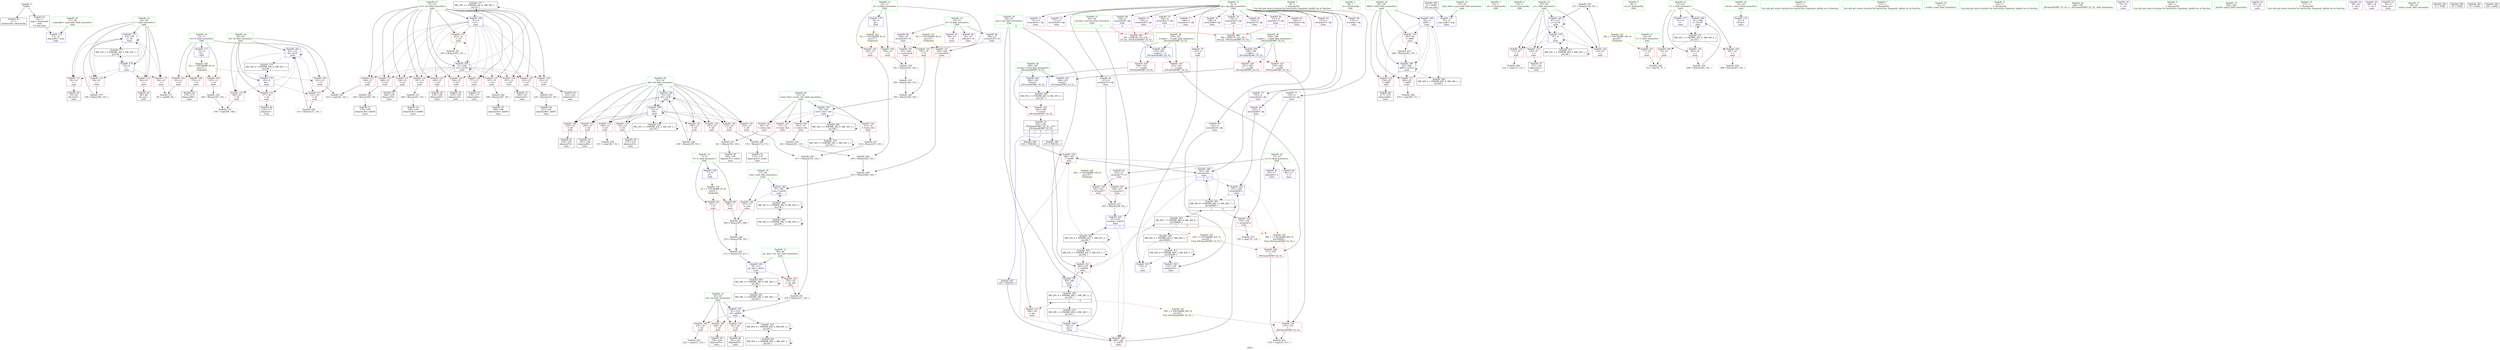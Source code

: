 digraph "SVFG" {
	label="SVFG";

	Node0x563f2fac8420 [shape=record,color=grey,label="{NodeID: 0\nNullPtr}"];
	Node0x563f2fac8420 -> Node0x563f2faf0ee0[style=solid];
	Node0x563f2fac8420 -> Node0x563f2faf0fe0[style=solid];
	Node0x563f2fb0dce0 [shape=record,color=black,label="{NodeID: 277\nMR_30V_2 = PHI(MR_30V_4, MR_30V_1, )\npts\{52 \}\n}"];
	Node0x563f2fb0dce0 -> Node0x563f2fafa4e0[style=dashed];
	Node0x563f2faf4d80 [shape=record,color=blue,label="{NodeID: 194\n53\<--259\ndd\<--inc87\nmain\n}"];
	Node0x563f2faf4d80 -> Node0x563f2faf7ae0[style=dashed];
	Node0x563f2faf4d80 -> Node0x563f2faf7bb0[style=dashed];
	Node0x563f2faf4d80 -> Node0x563f2faf7c80[style=dashed];
	Node0x563f2faf4d80 -> Node0x563f2faf7d50[style=dashed];
	Node0x563f2faf4d80 -> Node0x563f2faf7e20[style=dashed];
	Node0x563f2faf4d80 -> Node0x563f2faf7ef0[style=dashed];
	Node0x563f2faf4d80 -> Node0x563f2faf7fc0[style=dashed];
	Node0x563f2faf4d80 -> Node0x563f2faf8090[style=dashed];
	Node0x563f2faf4d80 -> Node0x563f2fafa5b0[style=dashed];
	Node0x563f2faf4d80 -> Node0x563f2faf4d80[style=dashed];
	Node0x563f2faf4d80 -> Node0x563f2fb0e1e0[style=dashed];
	Node0x563f2faf20f0 [shape=record,color=red,label="{NodeID: 111\n84\<--43\n\<--i\nmain\n}"];
	Node0x563f2faf20f0 -> Node0x563f2fb02890[style=solid];
	Node0x563f2faf03c0 [shape=record,color=green,label="{NodeID: 28\n53\<--54\ndd\<--dd_field_insensitive\nmain\n}"];
	Node0x563f2faf03c0 -> Node0x563f2faf7ae0[style=solid];
	Node0x563f2faf03c0 -> Node0x563f2faf7bb0[style=solid];
	Node0x563f2faf03c0 -> Node0x563f2faf7c80[style=solid];
	Node0x563f2faf03c0 -> Node0x563f2faf7d50[style=solid];
	Node0x563f2faf03c0 -> Node0x563f2faf7e20[style=solid];
	Node0x563f2faf03c0 -> Node0x563f2faf7ef0[style=solid];
	Node0x563f2faf03c0 -> Node0x563f2faf7fc0[style=solid];
	Node0x563f2faf03c0 -> Node0x563f2faf8090[style=solid];
	Node0x563f2faf03c0 -> Node0x563f2fafa5b0[style=solid];
	Node0x563f2faf03c0 -> Node0x563f2faf4d80[style=solid];
	Node0x563f2fb329f0 [shape=record,color=black,label="{NodeID: 388\n304 = PHI(176, 231, 49, )\n0th arg _ZSt3maxIiERKT_S2_S2_ }"];
	Node0x563f2fb329f0 -> Node0x563f2faf5260[style=solid];
	Node0x563f2faf7ef0 [shape=record,color=red,label="{NodeID: 139\n214\<--53\n\<--dd\nmain\n}"];
	Node0x563f2faf7ef0 -> Node0x563f2fafea00[style=solid];
	Node0x563f2faf2b60 [shape=record,color=black,label="{NodeID: 56\n194\<--193\nidxprom53\<--sub52\nmain\n}"];
	Node0x563f2faf60b0 [shape=record,color=grey,label="{NodeID: 250\n132 = Binary(131, 101, )\n}"];
	Node0x563f2faf60b0 -> Node0x563f2fafa270[style=solid];
	Node0x563f2faf95b0 [shape=record,color=red,label="{NodeID: 167\n315\<--314\n\<--\n_ZSt3maxIiERKT_S2_S2_\n}"];
	Node0x563f2faf95b0 -> Node0x563f2fb01b10[style=solid];
	Node0x563f2faf4220 [shape=record,color=purple,label="{NodeID: 84\n253\<--4\narrayidx84\<--dp\nmain\n}"];
	Node0x563f2faf4220 -> Node0x563f2faf4cb0[style=solid];
	Node0x563f2facb020 [shape=record,color=green,label="{NodeID: 1\n8\<--1\n\<--dummyObj\nCan only get source location for instruction, argument, global var or function.}"];
	Node0x563f2fb0e1e0 [shape=record,color=black,label="{NodeID: 278\nMR_32V_2 = PHI(MR_32V_3, MR_32V_1, )\npts\{54 \}\n}"];
	Node0x563f2fb0e1e0 -> Node0x563f2fafa5b0[style=dashed];
	Node0x563f2fb0e1e0 -> Node0x563f2fb0e1e0[style=dashed];
	Node0x563f2faf4e50 [shape=record,color=blue,label="{NodeID: 195\n51\<--264\ni23\<--inc90\nmain\n}"];
	Node0x563f2faf4e50 -> Node0x563f2faf7120[style=dashed];
	Node0x563f2faf4e50 -> Node0x563f2faf71f0[style=dashed];
	Node0x563f2faf4e50 -> Node0x563f2faf72c0[style=dashed];
	Node0x563f2faf4e50 -> Node0x563f2faf7390[style=dashed];
	Node0x563f2faf4e50 -> Node0x563f2faf7460[style=dashed];
	Node0x563f2faf4e50 -> Node0x563f2faf7530[style=dashed];
	Node0x563f2faf4e50 -> Node0x563f2faf7600[style=dashed];
	Node0x563f2faf4e50 -> Node0x563f2faf76d0[style=dashed];
	Node0x563f2faf4e50 -> Node0x563f2faf77a0[style=dashed];
	Node0x563f2faf4e50 -> Node0x563f2faf7870[style=dashed];
	Node0x563f2faf4e50 -> Node0x563f2faf7940[style=dashed];
	Node0x563f2faf4e50 -> Node0x563f2faf7a10[style=dashed];
	Node0x563f2faf4e50 -> Node0x563f2faf4e50[style=dashed];
	Node0x563f2faf4e50 -> Node0x563f2fb0dce0[style=dashed];
	Node0x563f2faf21c0 [shape=record,color=red,label="{NodeID: 112\n88\<--43\n\<--i\nmain\n}"];
	Node0x563f2faf21c0 -> Node0x563f2faf1180[style=solid];
	Node0x563f2faf0490 [shape=record,color=green,label="{NodeID: 29\n55\<--56\ntower_hits\<--tower_hits_field_insensitive\nmain\n}"];
	Node0x563f2faf0490 -> Node0x563f2faf8160[style=solid];
	Node0x563f2faf0490 -> Node0x563f2faf8230[style=solid];
	Node0x563f2faf0490 -> Node0x563f2faf8300[style=solid];
	Node0x563f2faf0490 -> Node0x563f2faf83d0[style=solid];
	Node0x563f2faf0490 -> Node0x563f2fafa680[style=solid];
	Node0x563f2fb32cd0 [shape=record,color=black,label="{NodeID: 389\n305 = PHI(182, 63, 278, )\n1st arg _ZSt3maxIiERKT_S2_S2_ }"];
	Node0x563f2fb32cd0 -> Node0x563f2faf5330[style=solid];
	Node0x563f2faf7fc0 [shape=record,color=red,label="{NodeID: 140\n235\<--53\n\<--dd\nmain\n}"];
	Node0x563f2faf7fc0 -> Node0x563f2faf2f70[style=solid];
	Node0x563f2faf2c30 [shape=record,color=black,label="{NodeID: 57\n198\<--197\nidxprom55\<--\nmain\n}"];
	Node0x563f2faf6230 [shape=record,color=grey,label="{NodeID: 251\n219 = Binary(217, 218, )\n}"];
	Node0x563f2faf6230 -> Node0x563f2fafa9c0[style=solid];
	Node0x563f2faf9680 [shape=record,color=red,label="{NodeID: 168\n317\<--316\n\<--\n_ZSt3maxIiERKT_S2_S2_\n}"];
	Node0x563f2faf9680 -> Node0x563f2fb01b10[style=solid];
	Node0x563f2faf42f0 [shape=record,color=purple,label="{NodeID: 85\n275\<--4\narrayidx97\<--dp\nmain\n}"];
	Node0x563f2facb9d0 [shape=record,color=green,label="{NodeID: 2\n20\<--1\n.str\<--dummyObj\nGlob }"];
	Node0x563f2fb0e6e0 [shape=record,color=black,label="{NodeID: 279\nMR_34V_2 = PHI(MR_34V_3, MR_34V_1, )\npts\{56 \}\n}"];
	Node0x563f2fb0e6e0 -> Node0x563f2fb0e6e0[style=dashed];
	Node0x563f2fb0e6e0 -> Node0x563f2fb149e0[style=dashed];
	Node0x563f2faf4f20 [shape=record,color=blue,label="{NodeID: 196\n65\<--8\ndd92\<--\nmain\n}"];
	Node0x563f2faf4f20 -> Node0x563f2faf88b0[style=dashed];
	Node0x563f2faf4f20 -> Node0x563f2faf8980[style=dashed];
	Node0x563f2faf4f20 -> Node0x563f2faf8a50[style=dashed];
	Node0x563f2faf4f20 -> Node0x563f2faf50c0[style=dashed];
	Node0x563f2faf4f20 -> Node0x563f2fb0ffe0[style=dashed];
	Node0x563f2faf2290 [shape=record,color=red,label="{NodeID: 113\n92\<--43\n\<--i\nmain\n}"];
	Node0x563f2faf2290 -> Node0x563f2faf1250[style=solid];
	Node0x563f2faf0560 [shape=record,color=green,label="{NodeID: 30\n57\<--58\nrem\<--rem_field_insensitive\nmain\n}"];
	Node0x563f2faf0560 -> Node0x563f2faf84a0[style=solid];
	Node0x563f2faf0560 -> Node0x563f2fafa820[style=solid];
	Node0x563f2fb32e90 [shape=record,color=black,label="{NodeID: 390\n31 = PHI()\n0th arg main }"];
	Node0x563f2fb32e90 -> Node0x563f2faf9b20[style=solid];
	Node0x563f2faf8090 [shape=record,color=red,label="{NodeID: 141\n258\<--53\n\<--dd\nmain\n}"];
	Node0x563f2faf8090 -> Node0x563f2fb01510[style=solid];
	Node0x563f2faf2d00 [shape=record,color=black,label="{NodeID: 58\n227\<--226\nidxprom68\<--add67\nmain\n}"];
	Node0x563f2faf63b0 [shape=record,color=grey,label="{NodeID: 252\n164 = Binary(163, 101, )\n}"];
	Node0x563f2faf63b0 -> Node0x563f2fafed00[style=solid];
	Node0x563f2faf9750 [shape=record,color=blue,label="{NodeID: 169\n7\<--8\nP\<--\nGlob }"];
	Node0x563f2faf9750 -> Node0x563f2fb1bd60[style=dashed];
	Node0x563f2faf43c0 [shape=record,color=purple,label="{NodeID: 86\n278\<--4\narrayidx99\<--dp\nmain\n|{<s0>6}}"];
	Node0x563f2faf43c0:s0 -> Node0x563f2fb32cd0[style=solid,color=red];
	Node0x563f2facba60 [shape=record,color=green,label="{NodeID: 3\n22\<--1\n.str.1\<--dummyObj\nGlob }"];
	Node0x563f2fb0ebe0 [shape=record,color=black,label="{NodeID: 280\nMR_36V_2 = PHI(MR_36V_3, MR_36V_1, )\npts\{58 \}\n}"];
	Node0x563f2fb0ebe0 -> Node0x563f2fb0ebe0[style=dashed];
	Node0x563f2fb0ebe0 -> Node0x563f2fb14ee0[style=dashed];
	Node0x563f2faf4ff0 [shape=record,color=blue,label="{NodeID: 197\n49\<--280\nans\<--\nmain\n}"];
	Node0x563f2faf4ff0 -> Node0x563f2fb135e0[style=dashed];
	Node0x563f2faf2360 [shape=record,color=red,label="{NodeID: 114\n99\<--43\n\<--i\nmain\n}"];
	Node0x563f2faf2360 -> Node0x563f2faf6b30[style=solid];
	Node0x563f2faf0630 [shape=record,color=green,label="{NodeID: 31\n59\<--60\nmy_hits\<--my_hits_field_insensitive\nmain\n}"];
	Node0x563f2faf0630 -> Node0x563f2faf8570[style=solid];
	Node0x563f2faf0630 -> Node0x563f2fafa8f0[style=solid];
	Node0x563f2faf8160 [shape=record,color=red,label="{NodeID: 142\n173\<--55\n\<--tower_hits\nmain\n}"];
	Node0x563f2faf8160 -> Node0x563f2fb01810[style=solid];
	Node0x563f2faf2dd0 [shape=record,color=black,label="{NodeID: 59\n230\<--229\nidxprom70\<--\nmain\n}"];
	Node0x563f2faf6530 [shape=record,color=grey,label="{NodeID: 253\n212 = Binary(210, 211, )\n}"];
	Node0x563f2faf6530 -> Node0x563f2fafa8f0[style=solid];
	Node0x563f2faf9850 [shape=record,color=blue,label="{NodeID: 170\n10\<--8\nQ\<--\nGlob }"];
	Node0x563f2faf9850 -> Node0x563f2fb1be70[style=dashed];
	Node0x563f2faf4490 [shape=record,color=purple,label="{NodeID: 87\n90\<--14\n\<--H\nmain\n}"];
	Node0x563f2facbaf0 [shape=record,color=green,label="{NodeID: 4\n24\<--1\n.str.2\<--dummyObj\nGlob }"];
	Node0x563f2fb0f0e0 [shape=record,color=black,label="{NodeID: 281\nMR_38V_2 = PHI(MR_38V_3, MR_38V_1, )\npts\{60 \}\n}"];
	Node0x563f2fb0f0e0 -> Node0x563f2fb0f0e0[style=dashed];
	Node0x563f2fb0f0e0 -> Node0x563f2fb153e0[style=dashed];
	Node0x563f2faf50c0 [shape=record,color=blue,label="{NodeID: 198\n65\<--284\ndd92\<--inc102\nmain\n}"];
	Node0x563f2faf50c0 -> Node0x563f2faf88b0[style=dashed];
	Node0x563f2faf50c0 -> Node0x563f2faf8980[style=dashed];
	Node0x563f2faf50c0 -> Node0x563f2faf8a50[style=dashed];
	Node0x563f2faf50c0 -> Node0x563f2faf50c0[style=dashed];
	Node0x563f2faf50c0 -> Node0x563f2fb0ffe0[style=dashed];
	Node0x563f2faf2430 [shape=record,color=red,label="{NodeID: 115\n106\<--45\n\<--i8\nmain\n}"];
	Node0x563f2faf2430 -> Node0x563f2fb02710[style=solid];
	Node0x563f2faf0700 [shape=record,color=green,label="{NodeID: 32\n61\<--62\nnd\<--nd_field_insensitive\nmain\n}"];
	Node0x563f2faf0700 -> Node0x563f2faf8640[style=solid];
	Node0x563f2faf0700 -> Node0x563f2faf8710[style=solid];
	Node0x563f2faf0700 -> Node0x563f2faf87e0[style=solid];
	Node0x563f2faf0700 -> Node0x563f2fafa9c0[style=solid];
	Node0x563f2faf8230 [shape=record,color=red,label="{NodeID: 143\n192\<--55\n\<--tower_hits\nmain\n}"];
	Node0x563f2faf8230 -> Node0x563f2faf6830[style=solid];
	Node0x563f2faf2ea0 [shape=record,color=black,label="{NodeID: 60\n233\<--232\nidxprom72\<--\nmain\n}"];
	Node0x563f2faf66b0 [shape=record,color=grey,label="{NodeID: 254\n127 = Binary(126, 101, )\n}"];
	Node0x563f2faf66b0 -> Node0x563f2fafa1a0[style=solid];
	Node0x563f2faf9950 [shape=record,color=blue,label="{NodeID: 171\n12\<--8\nN\<--\nGlob }"];
	Node0x563f2faf9950 -> Node0x563f2fb1bf50[style=dashed];
	Node0x563f2faf4560 [shape=record,color=purple,label="{NodeID: 88\n160\<--14\narrayidx36\<--H\nmain\n}"];
	Node0x563f2faf4560 -> Node0x563f2faf8bf0[style=solid];
	Node0x563f2facbb80 [shape=record,color=green,label="{NodeID: 5\n26\<--1\n.str.3\<--dummyObj\nGlob }"];
	Node0x563f2fb0f5e0 [shape=record,color=black,label="{NodeID: 282\nMR_40V_2 = PHI(MR_40V_3, MR_40V_1, )\npts\{62 \}\n}"];
	Node0x563f2fb0f5e0 -> Node0x563f2fb0f5e0[style=dashed];
	Node0x563f2fb0f5e0 -> Node0x563f2fb158e0[style=dashed];
	Node0x563f2faf5190 [shape=record,color=blue,label="{NodeID: 199\n41\<--296\nt\<--inc107\nmain\n}"];
	Node0x563f2faf5190 -> Node0x563f2fb0c3e0[style=dashed];
	Node0x563f2faf6c40 [shape=record,color=red,label="{NodeID: 116\n117\<--45\n\<--i8\nmain\n}"];
	Node0x563f2faf6c40 -> Node0x563f2faf1320[style=solid];
	Node0x563f2faf07d0 [shape=record,color=green,label="{NodeID: 33\n63\<--64\nref.tmp\<--ref.tmp_field_insensitive\nmain\n|{|<s1>5}}"];
	Node0x563f2faf07d0 -> Node0x563f2faf4be0[style=solid];
	Node0x563f2faf07d0:s1 -> Node0x563f2fb32cd0[style=solid,color=red];
	Node0x563f2faf8300 [shape=record,color=red,label="{NodeID: 144\n201\<--55\n\<--tower_hits\nmain\n}"];
	Node0x563f2faf8300 -> Node0x563f2fb01690[style=solid];
	Node0x563f2faf2f70 [shape=record,color=black,label="{NodeID: 61\n236\<--235\nidxprom74\<--\nmain\n}"];
	Node0x563f2faf6830 [shape=record,color=grey,label="{NodeID: 255\n193 = Binary(191, 192, )\n}"];
	Node0x563f2faf6830 -> Node0x563f2faf2b60[style=solid];
	Node0x563f2faf9a50 [shape=record,color=blue,label="{NodeID: 172\n33\<--8\nretval\<--\nmain\n}"];
	Node0x563f2faf4630 [shape=record,color=purple,label="{NodeID: 89\n199\<--14\narrayidx56\<--H\nmain\n}"];
	Node0x563f2faf4630 -> Node0x563f2faf8d90[style=solid];
	Node0x563f2facbc10 [shape=record,color=green,label="{NodeID: 6\n101\<--1\n\<--dummyObj\nCan only get source location for instruction, argument, global var or function.}"];
	Node0x563f2fb0fae0 [shape=record,color=black,label="{NodeID: 283\nMR_42V_2 = PHI(MR_42V_3, MR_42V_1, )\npts\{64 \}\n}"];
	Node0x563f2fb0fae0 -> Node0x563f2faf90d0[style=dashed];
	Node0x563f2fb0fae0 -> Node0x563f2fb0fae0[style=dashed];
	Node0x563f2fb0fae0 -> Node0x563f2fb15de0[style=dashed];
	Node0x563f2faf5260 [shape=record,color=blue,label="{NodeID: 200\n308\<--304\n__a.addr\<--__a\n_ZSt3maxIiERKT_S2_S2_\n}"];
	Node0x563f2faf5260 -> Node0x563f2faf9270[style=dashed];
	Node0x563f2faf5260 -> Node0x563f2faf9340[style=dashed];
	Node0x563f2faf6d10 [shape=record,color=red,label="{NodeID: 117\n131\<--45\n\<--i8\nmain\n}"];
	Node0x563f2faf6d10 -> Node0x563f2faf60b0[style=solid];
	Node0x563f2faf08a0 [shape=record,color=green,label="{NodeID: 34\n65\<--66\ndd92\<--dd92_field_insensitive\nmain\n}"];
	Node0x563f2faf08a0 -> Node0x563f2faf88b0[style=solid];
	Node0x563f2faf08a0 -> Node0x563f2faf8980[style=solid];
	Node0x563f2faf08a0 -> Node0x563f2faf8a50[style=solid];
	Node0x563f2faf08a0 -> Node0x563f2faf4f20[style=solid];
	Node0x563f2faf08a0 -> Node0x563f2faf50c0[style=solid];
	Node0x563f2fb18ae0 [shape=record,color=black,label="{NodeID: 311\nMR_46V_4 = PHI(MR_46V_5, MR_46V_3, )\npts\{60000 \}\n}"];
	Node0x563f2fb18ae0 -> Node0x563f2fafa0d0[style=dashed];
	Node0x563f2fb18ae0 -> Node0x563f2fafa340[style=dashed];
	Node0x563f2fb18ae0 -> Node0x563f2fb18ae0[style=dashed];
	Node0x563f2faf83d0 [shape=record,color=red,label="{NodeID: 145\n215\<--55\n\<--tower_hits\nmain\n}"];
	Node0x563f2faf83d0 -> Node0x563f2fafeb80[style=solid];
	Node0x563f2faf3040 [shape=record,color=black,label="{NodeID: 62\n240\<--239\nidxprom76\<--\nmain\n}"];
	Node0x563f2faf69b0 [shape=record,color=grey,label="{NodeID: 256\n108 = Binary(107, 101, )\n}"];
	Node0x563f2faf69b0 -> Node0x563f2fb02710[style=solid];
	Node0x563f2faf9b20 [shape=record,color=blue,label="{NodeID: 173\n35\<--31\nargc.addr\<--argc\nmain\n}"];
	Node0x563f2faf4700 [shape=record,color=purple,label="{NodeID: 90\n94\<--17\n\<--G\nmain\n}"];
	Node0x563f2fac8600 [shape=record,color=green,label="{NodeID: 7\n115\<--1\n\<--dummyObj\nCan only get source location for instruction, argument, global var or function.}"];
	Node0x563f2fb0ffe0 [shape=record,color=black,label="{NodeID: 284\nMR_44V_2 = PHI(MR_44V_4, MR_44V_1, )\npts\{66 \}\n}"];
	Node0x563f2fb0ffe0 -> Node0x563f2faf4f20[style=dashed];
	Node0x563f2faf5330 [shape=record,color=blue,label="{NodeID: 201\n310\<--305\n__b.addr\<--__b\n_ZSt3maxIiERKT_S2_S2_\n}"];
	Node0x563f2faf5330 -> Node0x563f2faf9410[style=dashed];
	Node0x563f2faf5330 -> Node0x563f2faf94e0[style=dashed];
	Node0x563f2faf6de0 [shape=record,color=red,label="{NodeID: 118\n113\<--47\n\<--j\nmain\n}"];
	Node0x563f2faf6de0 -> Node0x563f2fb02590[style=solid];
	Node0x563f2faf0970 [shape=record,color=green,label="{NodeID: 35\n72\<--73\nscanf\<--scanf_field_insensitive\n}"];
	Node0x563f2faf84a0 [shape=record,color=red,label="{NodeID: 146\n207\<--57\n\<--rem\nmain\n}"];
	Node0x563f2faf84a0 -> Node0x563f2faf5c30[style=solid];
	Node0x563f2faf3110 [shape=record,color=black,label="{NodeID: 63\n249\<--248\nidxprom81\<--add80\nmain\n}"];
	Node0x563f2faf6b30 [shape=record,color=grey,label="{NodeID: 257\n100 = Binary(99, 101, )\n}"];
	Node0x563f2faf6b30 -> Node0x563f2faf9e60[style=solid];
	Node0x563f2faf9bf0 [shape=record,color=blue,label="{NodeID: 174\n37\<--32\nargv.addr\<--argv\nmain\n}"];
	Node0x563f2faf47d0 [shape=record,color=purple,label="{NodeID: 91\n241\<--17\narrayidx77\<--G\nmain\n}"];
	Node0x563f2faf47d0 -> Node0x563f2faf8f30[style=solid];
	Node0x563f2fac8690 [shape=record,color=green,label="{NodeID: 8\n124\<--1\n\<--dummyObj\nCan only get source location for instruction, argument, global var or function.}"];
	Node0x563f2fb104e0 [shape=record,color=black,label="{NodeID: 285\nMR_46V_2 = PHI(MR_46V_7, MR_46V_1, )\npts\{60000 \}\n}"];
	Node0x563f2fb104e0 -> Node0x563f2fafa340[style=dashed];
	Node0x563f2fb104e0 -> Node0x563f2fb18ae0[style=dashed];
	Node0x563f2faf5400 [shape=record,color=blue,label="{NodeID: 202\n306\<--320\nretval\<--\n_ZSt3maxIiERKT_S2_S2_\n}"];
	Node0x563f2faf5400 -> Node0x563f2fb167e0[style=dashed];
	Node0x563f2faf6eb0 [shape=record,color=red,label="{NodeID: 119\n120\<--47\n\<--j\nmain\n}"];
	Node0x563f2faf6eb0 -> Node0x563f2faf13f0[style=solid];
	Node0x563f2faf0a70 [shape=record,color=green,label="{NodeID: 36\n184\<--185\n_ZSt3maxIiERKT_S2_S2_\<--_ZSt3maxIiERKT_S2_S2__field_insensitive\n}"];
	Node0x563f2faf8570 [shape=record,color=red,label="{NodeID: 147\n218\<--59\n\<--my_hits\nmain\n}"];
	Node0x563f2faf8570 -> Node0x563f2faf6230[style=solid];
	Node0x563f2faf31e0 [shape=record,color=black,label="{NodeID: 64\n252\<--251\nidxprom83\<--\nmain\n}"];
	Node0x563f2fb01510 [shape=record,color=grey,label="{NodeID: 258\n259 = Binary(258, 101, )\n}"];
	Node0x563f2fb01510 -> Node0x563f2faf4d80[style=solid];
	Node0x563f2faf9cc0 [shape=record,color=blue,label="{NodeID: 175\n41\<--8\nt\<--\nmain\n}"];
	Node0x563f2faf9cc0 -> Node0x563f2fb0c3e0[style=dashed];
	Node0x563f2faf48a0 [shape=record,color=purple,label="{NodeID: 92\n70\<--20\n\<--.str\nmain\n}"];
	Node0x563f2fac8720 [shape=record,color=green,label="{NodeID: 9\n223\<--1\n\<--dummyObj\nCan only get source location for instruction, argument, global var or function.}"];
	Node0x563f2faf54d0 [shape=record,color=blue,label="{NodeID: 203\n306\<--323\nretval\<--\n_ZSt3maxIiERKT_S2_S2_\n}"];
	Node0x563f2faf54d0 -> Node0x563f2fb167e0[style=dashed];
	Node0x563f2faf6f80 [shape=record,color=red,label="{NodeID: 120\n126\<--47\n\<--j\nmain\n}"];
	Node0x563f2faf6f80 -> Node0x563f2faf66b0[style=solid];
	Node0x563f2faf0b70 [shape=record,color=green,label="{NodeID: 37\n292\<--293\nprintf\<--printf_field_insensitive\n}"];
	Node0x563f2faf8640 [shape=record,color=red,label="{NodeID: 148\n221\<--61\n\<--nd\nmain\n}"];
	Node0x563f2faf8640 -> Node0x563f2fb01f90[style=solid];
	Node0x563f2faf32b0 [shape=record,color=black,label="{NodeID: 65\n274\<--273\nidxprom96\<--\nmain\n}"];
	Node0x563f2fb01690 [shape=record,color=grey,label="{NodeID: 259\n202 = Binary(201, 101, )\n}"];
	Node0x563f2fb01690 -> Node0x563f2faf5db0[style=solid];
	Node0x563f2faf9d90 [shape=record,color=blue,label="{NodeID: 176\n43\<--8\ni\<--\nmain\n}"];
	Node0x563f2faf9d90 -> Node0x563f2faf20f0[style=dashed];
	Node0x563f2faf9d90 -> Node0x563f2faf21c0[style=dashed];
	Node0x563f2faf9d90 -> Node0x563f2faf2290[style=dashed];
	Node0x563f2faf9d90 -> Node0x563f2faf2360[style=dashed];
	Node0x563f2faf9d90 -> Node0x563f2faf9e60[style=dashed];
	Node0x563f2faf9d90 -> Node0x563f2fb0c8e0[style=dashed];
	Node0x563f2faf4970 [shape=record,color=purple,label="{NodeID: 93\n80\<--22\n\<--.str.1\nmain\n}"];
	Node0x563f2fac87b0 [shape=record,color=green,label="{NodeID: 10\n271\<--1\n\<--dummyObj\nCan only get source location for instruction, argument, global var or function.}"];
	Node0x563f2faf7050 [shape=record,color=red,label="{NodeID: 121\n289\<--49\n\<--ans\nmain\n}"];
	Node0x563f2faf0c70 [shape=record,color=green,label="{NodeID: 38\n306\<--307\nretval\<--retval_field_insensitive\n_ZSt3maxIiERKT_S2_S2_\n}"];
	Node0x563f2faf0c70 -> Node0x563f2faf91a0[style=solid];
	Node0x563f2faf0c70 -> Node0x563f2faf5400[style=solid];
	Node0x563f2faf0c70 -> Node0x563f2faf54d0[style=solid];
	Node0x563f2faf8710 [shape=record,color=red,label="{NodeID: 149\n229\<--61\n\<--nd\nmain\n}"];
	Node0x563f2faf8710 -> Node0x563f2faf2dd0[style=solid];
	Node0x563f2faf3380 [shape=record,color=black,label="{NodeID: 66\n277\<--276\nidxprom98\<--\nmain\n}"];
	Node0x563f2fb01810 [shape=record,color=grey,label="{NodeID: 260\n174 = Binary(172, 173, )\n}"];
	Node0x563f2fb01810 -> Node0x563f2faf2820[style=solid];
	Node0x563f2faf9e60 [shape=record,color=blue,label="{NodeID: 177\n43\<--100\ni\<--inc\nmain\n}"];
	Node0x563f2faf9e60 -> Node0x563f2faf20f0[style=dashed];
	Node0x563f2faf9e60 -> Node0x563f2faf21c0[style=dashed];
	Node0x563f2faf9e60 -> Node0x563f2faf2290[style=dashed];
	Node0x563f2faf9e60 -> Node0x563f2faf2360[style=dashed];
	Node0x563f2faf9e60 -> Node0x563f2faf9e60[style=dashed];
	Node0x563f2faf9e60 -> Node0x563f2fb0c8e0[style=dashed];
	Node0x563f2faf4a40 [shape=record,color=purple,label="{NodeID: 94\n96\<--24\n\<--.str.2\nmain\n}"];
	Node0x563f2fac8840 [shape=record,color=green,label="{NodeID: 11\n4\<--6\ndp\<--dp_field_insensitive\nGlob }"];
	Node0x563f2fac8840 -> Node0x563f2faf3520[style=solid];
	Node0x563f2fac8840 -> Node0x563f2faf35f0[style=solid];
	Node0x563f2fac8840 -> Node0x563f2faf36c0[style=solid];
	Node0x563f2fac8840 -> Node0x563f2faf3790[style=solid];
	Node0x563f2fac8840 -> Node0x563f2faf3860[style=solid];
	Node0x563f2fac8840 -> Node0x563f2faf3930[style=solid];
	Node0x563f2fac8840 -> Node0x563f2faf3a00[style=solid];
	Node0x563f2fac8840 -> Node0x563f2faf3ad0[style=solid];
	Node0x563f2fac8840 -> Node0x563f2faf3ba0[style=solid];
	Node0x563f2fac8840 -> Node0x563f2faf3c70[style=solid];
	Node0x563f2fac8840 -> Node0x563f2faf3d40[style=solid];
	Node0x563f2fac8840 -> Node0x563f2faf3e10[style=solid];
	Node0x563f2fac8840 -> Node0x563f2faf3ee0[style=solid];
	Node0x563f2fac8840 -> Node0x563f2faf3fb0[style=solid];
	Node0x563f2fac8840 -> Node0x563f2faf4080[style=solid];
	Node0x563f2fac8840 -> Node0x563f2faf4150[style=solid];
	Node0x563f2fac8840 -> Node0x563f2faf4220[style=solid];
	Node0x563f2fac8840 -> Node0x563f2faf42f0[style=solid];
	Node0x563f2fac8840 -> Node0x563f2faf43c0[style=solid];
	Node0x563f2faf7120 [shape=record,color=red,label="{NodeID: 122\n140\<--51\n\<--i23\nmain\n}"];
	Node0x563f2faf7120 -> Node0x563f2fb01c90[style=solid];
	Node0x563f2faf0d40 [shape=record,color=green,label="{NodeID: 39\n308\<--309\n__a.addr\<--__a.addr_field_insensitive\n_ZSt3maxIiERKT_S2_S2_\n}"];
	Node0x563f2faf0d40 -> Node0x563f2faf9270[style=solid];
	Node0x563f2faf0d40 -> Node0x563f2faf9340[style=solid];
	Node0x563f2faf0d40 -> Node0x563f2faf5260[style=solid];
	Node0x563f2faf87e0 [shape=record,color=red,label="{NodeID: 150\n251\<--61\n\<--nd\nmain\n}"];
	Node0x563f2faf87e0 -> Node0x563f2faf31e0[style=solid];
	Node0x563f2faf3450 [shape=record,color=black,label="{NodeID: 67\n303\<--326\n_ZSt3maxIiERKT_S2_S2__ret\<--\n_ZSt3maxIiERKT_S2_S2_\n|{<s0>4|<s1>5|<s2>6}}"];
	Node0x563f2faf3450:s0 -> Node0x563f2fb32780[style=solid,color=blue];
	Node0x563f2faf3450:s1 -> Node0x563f2fb328b0[style=solid,color=blue];
	Node0x563f2faf3450:s2 -> Node0x563f2fb324c0[style=solid,color=blue];
	Node0x563f2fb01990 [shape=record,color=grey,label="{NodeID: 261\n264 = Binary(263, 101, )\n}"];
	Node0x563f2fb01990 -> Node0x563f2faf4e50[style=solid];
	Node0x563f2faf9f30 [shape=record,color=blue,label="{NodeID: 178\n45\<--8\ni8\<--\nmain\n}"];
	Node0x563f2faf9f30 -> Node0x563f2faf2430[style=dashed];
	Node0x563f2faf9f30 -> Node0x563f2faf6c40[style=dashed];
	Node0x563f2faf9f30 -> Node0x563f2faf6d10[style=dashed];
	Node0x563f2faf9f30 -> Node0x563f2fafa270[style=dashed];
	Node0x563f2faf9f30 -> Node0x563f2fb0cde0[style=dashed];
	Node0x563f2faf4b10 [shape=record,color=purple,label="{NodeID: 95\n290\<--26\n\<--.str.3\nmain\n}"];
	Node0x563f2fac88d0 [shape=record,color=green,label="{NodeID: 12\n7\<--9\nP\<--P_field_insensitive\nGlob }"];
	Node0x563f2fac88d0 -> Node0x563f2faf1660[style=solid];
	Node0x563f2fac88d0 -> Node0x563f2faf1730[style=solid];
	Node0x563f2fac88d0 -> Node0x563f2faf9750[style=solid];
	Node0x563f2faf71f0 [shape=record,color=red,label="{NodeID: 123\n149\<--51\n\<--i23\nmain\n}"];
	Node0x563f2faf71f0 -> Node0x563f2faf24e0[style=solid];
	Node0x563f2faf0e10 [shape=record,color=green,label="{NodeID: 40\n310\<--311\n__b.addr\<--__b.addr_field_insensitive\n_ZSt3maxIiERKT_S2_S2_\n}"];
	Node0x563f2faf0e10 -> Node0x563f2faf9410[style=solid];
	Node0x563f2faf0e10 -> Node0x563f2faf94e0[style=solid];
	Node0x563f2faf0e10 -> Node0x563f2faf5330[style=solid];
	Node0x563f2fafe100 [shape=record,color=grey,label="{NodeID: 234\n284 = Binary(283, 101, )\n}"];
	Node0x563f2fafe100 -> Node0x563f2faf50c0[style=solid];
	Node0x563f2faf88b0 [shape=record,color=red,label="{NodeID: 151\n269\<--65\n\<--dd92\nmain\n}"];
	Node0x563f2faf88b0 -> Node0x563f2fb02110[style=solid];
	Node0x563f2faf3520 [shape=record,color=purple,label="{NodeID: 68\n119\<--4\narrayidx\<--dp\nmain\n}"];
	Node0x563f2fb01b10 [shape=record,color=grey,label="{NodeID: 262\n318 = cmp(315, 317, )\n}"];
	Node0x563f2fafa000 [shape=record,color=blue,label="{NodeID: 179\n47\<--8\nj\<--\nmain\n}"];
	Node0x563f2fafa000 -> Node0x563f2faf6de0[style=dashed];
	Node0x563f2fafa000 -> Node0x563f2faf6eb0[style=dashed];
	Node0x563f2fafa000 -> Node0x563f2faf6f80[style=dashed];
	Node0x563f2fafa000 -> Node0x563f2fafa000[style=dashed];
	Node0x563f2fafa000 -> Node0x563f2fafa1a0[style=dashed];
	Node0x563f2fafa000 -> Node0x563f2fb0d2e0[style=dashed];
	Node0x563f2faf14c0 [shape=record,color=purple,label="{NodeID: 96\n91\<--14\nadd.ptr\<--H\nmain\n}"];
	Node0x563f2faef780 [shape=record,color=green,label="{NodeID: 13\n10\<--11\nQ\<--Q_field_insensitive\nGlob }"];
	Node0x563f2faef780 -> Node0x563f2faf1800[style=solid];
	Node0x563f2faef780 -> Node0x563f2faf18d0[style=solid];
	Node0x563f2faef780 -> Node0x563f2faf19a0[style=solid];
	Node0x563f2faef780 -> Node0x563f2faf9850[style=solid];
	Node0x563f2faf72c0 [shape=record,color=red,label="{NodeID: 124\n158\<--51\n\<--i23\nmain\n}"];
	Node0x563f2faf72c0 -> Node0x563f2faf2680[style=solid];
	Node0x563f2faf0ee0 [shape=record,color=black,label="{NodeID: 41\n2\<--3\ndummyVal\<--dummyVal\n}"];
	Node0x563f2fb1ade0 [shape=record,color=yellow,style=double,label="{NodeID: 318\n42V_1 = ENCHI(MR_42V_0)\npts\{64 \}\nFun[_ZSt3maxIiERKT_S2_S2_]}"];
	Node0x563f2fb1ade0 -> Node0x563f2faf9680[style=dashed];
	Node0x563f2fafe280 [shape=record,color=grey,label="{NodeID: 235\n243 = Binary(238, 242, )\n}"];
	Node0x563f2fafe280 -> Node0x563f2faf4be0[style=solid];
	Node0x563f2faf8980 [shape=record,color=red,label="{NodeID: 152\n276\<--65\n\<--dd92\nmain\n}"];
	Node0x563f2faf8980 -> Node0x563f2faf3380[style=solid];
	Node0x563f2faf35f0 [shape=record,color=purple,label="{NodeID: 69\n122\<--4\narrayidx16\<--dp\nmain\n}"];
	Node0x563f2faf35f0 -> Node0x563f2fafa0d0[style=solid];
	Node0x563f2fb01c90 [shape=record,color=grey,label="{NodeID: 263\n142 = cmp(140, 141, )\n}"];
	Node0x563f2fafa0d0 [shape=record,color=blue,label="{NodeID: 180\n122\<--124\narrayidx16\<--\nmain\n}"];
	Node0x563f2fafa0d0 -> Node0x563f2fb18ae0[style=dashed];
	Node0x563f2faf1590 [shape=record,color=purple,label="{NodeID: 97\n95\<--17\nadd.ptr6\<--G\nmain\n}"];
	Node0x563f2faef810 [shape=record,color=green,label="{NodeID: 14\n12\<--13\nN\<--N_field_insensitive\nGlob }"];
	Node0x563f2faef810 -> Node0x563f2faf1a70[style=solid];
	Node0x563f2faef810 -> Node0x563f2faf1b40[style=solid];
	Node0x563f2faef810 -> Node0x563f2faf1c10[style=solid];
	Node0x563f2faef810 -> Node0x563f2faf1ce0[style=solid];
	Node0x563f2faef810 -> Node0x563f2faf9950[style=solid];
	Node0x563f2faf7390 [shape=record,color=red,label="{NodeID: 125\n168\<--51\n\<--i23\nmain\n}"];
	Node0x563f2faf7390 -> Node0x563f2fafee80[style=solid];
	Node0x563f2faf0fe0 [shape=record,color=black,label="{NodeID: 42\n32\<--3\nargv\<--dummyVal\nmain\n1st arg main }"];
	Node0x563f2faf0fe0 -> Node0x563f2faf9bf0[style=solid];
	Node0x563f2fafe400 [shape=record,color=grey,label="{NodeID: 236\n296 = Binary(295, 101, )\n}"];
	Node0x563f2fafe400 -> Node0x563f2faf5190[style=solid];
	Node0x563f2faf8a50 [shape=record,color=red,label="{NodeID: 153\n283\<--65\n\<--dd92\nmain\n}"];
	Node0x563f2faf8a50 -> Node0x563f2fafe100[style=solid];
	Node0x563f2faf36c0 [shape=record,color=purple,label="{NodeID: 70\n135\<--4\n\<--dp\nmain\n}"];
	Node0x563f2faf36c0 -> Node0x563f2fafa340[style=solid];
	Node0x563f2fb01e10 [shape=record,color=grey,label="{NodeID: 264\n147 = cmp(146, 115, )\n}"];
	Node0x563f2fafa1a0 [shape=record,color=blue,label="{NodeID: 181\n47\<--127\nj\<--inc18\nmain\n}"];
	Node0x563f2fafa1a0 -> Node0x563f2faf6de0[style=dashed];
	Node0x563f2fafa1a0 -> Node0x563f2faf6eb0[style=dashed];
	Node0x563f2fafa1a0 -> Node0x563f2faf6f80[style=dashed];
	Node0x563f2fafa1a0 -> Node0x563f2fafa000[style=dashed];
	Node0x563f2fafa1a0 -> Node0x563f2fafa1a0[style=dashed];
	Node0x563f2fafa1a0 -> Node0x563f2fb0d2e0[style=dashed];
	Node0x563f2faf1660 [shape=record,color=red,label="{NodeID: 98\n208\<--7\n\<--P\nmain\n}"];
	Node0x563f2faf1660 -> Node0x563f2faf5c30[style=solid];
	Node0x563f2faef8a0 [shape=record,color=green,label="{NodeID: 15\n14\<--16\nH\<--H_field_insensitive\nGlob }"];
	Node0x563f2faef8a0 -> Node0x563f2faf4490[style=solid];
	Node0x563f2faef8a0 -> Node0x563f2faf4560[style=solid];
	Node0x563f2faef8a0 -> Node0x563f2faf4630[style=solid];
	Node0x563f2faef8a0 -> Node0x563f2faf14c0[style=solid];
	Node0x563f2faf7460 [shape=record,color=red,label="{NodeID: 126\n177\<--51\n\<--i23\nmain\n}"];
	Node0x563f2faf7460 -> Node0x563f2faf28f0[style=solid];
	Node0x563f2faf10b0 [shape=record,color=black,label="{NodeID: 43\n30\<--8\nmain_ret\<--\nmain\n}"];
	Node0x563f2fafe580 [shape=record,color=grey,label="{NodeID: 237\n248 = Binary(247, 101, )\n}"];
	Node0x563f2fafe580 -> Node0x563f2faf3110[style=solid];
	Node0x563f2faf8b20 [shape=record,color=red,label="{NodeID: 154\n155\<--154\n\<--arrayidx33\nmain\n}"];
	Node0x563f2faf8b20 -> Node0x563f2fb02290[style=solid];
	Node0x563f2faf3790 [shape=record,color=purple,label="{NodeID: 71\n151\<--4\narrayidx31\<--dp\nmain\n}"];
	Node0x563f2fb01f90 [shape=record,color=grey,label="{NodeID: 265\n222 = cmp(221, 223, )\n}"];
	Node0x563f2fafa270 [shape=record,color=blue,label="{NodeID: 182\n45\<--132\ni8\<--inc21\nmain\n}"];
	Node0x563f2fafa270 -> Node0x563f2faf2430[style=dashed];
	Node0x563f2fafa270 -> Node0x563f2faf6c40[style=dashed];
	Node0x563f2fafa270 -> Node0x563f2faf6d10[style=dashed];
	Node0x563f2fafa270 -> Node0x563f2fafa270[style=dashed];
	Node0x563f2fafa270 -> Node0x563f2fb0cde0[style=dashed];
	Node0x563f2faf1730 [shape=record,color=red,label="{NodeID: 99\n211\<--7\n\<--P\nmain\n}"];
	Node0x563f2faf1730 -> Node0x563f2faf6530[style=solid];
	Node0x563f2faef9a0 [shape=record,color=green,label="{NodeID: 16\n17\<--19\nG\<--G_field_insensitive\nGlob }"];
	Node0x563f2faef9a0 -> Node0x563f2faf4700[style=solid];
	Node0x563f2faef9a0 -> Node0x563f2faf47d0[style=solid];
	Node0x563f2faef9a0 -> Node0x563f2faf1590[style=solid];
	Node0x563f2fb130e0 [shape=record,color=black,label="{NodeID: 293\nMR_46V_7 = PHI(MR_46V_8, MR_46V_6, )\npts\{60000 \}\n|{|<s3>6}}"];
	Node0x563f2fb130e0 -> Node0x563f2faf90d0[style=dashed];
	Node0x563f2fb130e0 -> Node0x563f2fb104e0[style=dashed];
	Node0x563f2fb130e0 -> Node0x563f2fb162e0[style=dashed];
	Node0x563f2fb130e0:s3 -> Node0x563f2fb1bba0[style=dashed,color=red];
	Node0x563f2faf7530 [shape=record,color=red,label="{NodeID: 127\n187\<--51\n\<--i23\nmain\n}"];
	Node0x563f2faf7530 -> Node0x563f2faff000[style=solid];
	Node0x563f2faf1180 [shape=record,color=black,label="{NodeID: 44\n89\<--88\nidx.ext\<--\nmain\n}"];
	Node0x563f2fafe700 [shape=record,color=grey,label="{NodeID: 238\n288 = Binary(287, 101, )\n}"];
	Node0x563f2faf8bf0 [shape=record,color=red,label="{NodeID: 155\n161\<--160\n\<--arrayidx36\nmain\n}"];
	Node0x563f2faf8bf0 -> Node0x563f2fafe880[style=solid];
	Node0x563f2faf3860 [shape=record,color=purple,label="{NodeID: 72\n154\<--4\narrayidx33\<--dp\nmain\n}"];
	Node0x563f2faf3860 -> Node0x563f2faf8b20[style=solid];
	Node0x563f2fb02110 [shape=record,color=grey,label="{NodeID: 266\n270 = cmp(269, 271, )\n}"];
	Node0x563f2fafa340 [shape=record,color=blue,label="{NodeID: 183\n135\<--8\n\<--\nmain\n}"];
	Node0x563f2fafa340 -> Node0x563f2fb130e0[style=dashed];
	Node0x563f2faf1800 [shape=record,color=red,label="{NodeID: 100\n162\<--10\n\<--Q\nmain\n}"];
	Node0x563f2faf1800 -> Node0x563f2fafe880[style=solid];
	Node0x563f2faefaa0 [shape=record,color=green,label="{NodeID: 17\n28\<--29\nmain\<--main_field_insensitive\n}"];
	Node0x563f2fb135e0 [shape=record,color=black,label="{NodeID: 294\nMR_28V_4 = PHI(MR_28V_5, MR_28V_3, )\npts\{50 \}\n|{|<s4>6}}"];
	Node0x563f2fb135e0 -> Node0x563f2faf7050[style=dashed];
	Node0x563f2fb135e0 -> Node0x563f2faf90d0[style=dashed];
	Node0x563f2fb135e0 -> Node0x563f2faf4ff0[style=dashed];
	Node0x563f2fb135e0 -> Node0x563f2fb0d7e0[style=dashed];
	Node0x563f2fb135e0:s4 -> Node0x563f2fb1bc80[style=dashed,color=red];
	Node0x563f2faf7600 [shape=record,color=red,label="{NodeID: 128\n197\<--51\n\<--i23\nmain\n}"];
	Node0x563f2faf7600 -> Node0x563f2faf2c30[style=solid];
	Node0x563f2faf1250 [shape=record,color=black,label="{NodeID: 45\n93\<--92\nidx.ext5\<--\nmain\n}"];
	Node0x563f2fb1bba0 [shape=record,color=yellow,style=double,label="{NodeID: 322\n46V_1 = ENCHI(MR_46V_0)\npts\{60000 \}\nFun[_ZSt3maxIiERKT_S2_S2_]}"];
	Node0x563f2fb1bba0 -> Node0x563f2faf95b0[style=dashed];
	Node0x563f2fb1bba0 -> Node0x563f2faf9680[style=dashed];
	Node0x563f2fafe880 [shape=record,color=grey,label="{NodeID: 239\n163 = Binary(161, 162, )\n}"];
	Node0x563f2fafe880 -> Node0x563f2faf63b0[style=solid];
	Node0x563f2faf8cc0 [shape=record,color=red,label="{NodeID: 156\n186\<--183\n\<--call48\nmain\n}"];
	Node0x563f2faf8cc0 -> Node0x563f2fafa750[style=solid];
	Node0x563f2faf3930 [shape=record,color=purple,label="{NodeID: 73\n171\<--4\narrayidx40\<--dp\nmain\n}"];
	Node0x563f2fb02290 [shape=record,color=grey,label="{NodeID: 267\n156 = cmp(155, 124, )\n}"];
	Node0x563f2fafa410 [shape=record,color=blue,label="{NodeID: 184\n49\<--8\nans\<--\nmain\n}"];
	Node0x563f2fafa410 -> Node0x563f2faf8cc0[style=dashed];
	Node0x563f2fafa410 -> Node0x563f2faf9000[style=dashed];
	Node0x563f2fafa410 -> Node0x563f2fb135e0[style=dashed];
	Node0x563f2faf18d0 [shape=record,color=red,label="{NodeID: 101\n165\<--10\n\<--Q\nmain\n}"];
	Node0x563f2faf18d0 -> Node0x563f2fafed00[style=solid];
	Node0x563f2faefba0 [shape=record,color=green,label="{NodeID: 18\n33\<--34\nretval\<--retval_field_insensitive\nmain\n}"];
	Node0x563f2faefba0 -> Node0x563f2faf9a50[style=solid];
	Node0x563f2faf76d0 [shape=record,color=red,label="{NodeID: 129\n225\<--51\n\<--i23\nmain\n}"];
	Node0x563f2faf76d0 -> Node0x563f2faff180[style=solid];
	Node0x563f2faf1320 [shape=record,color=black,label="{NodeID: 46\n118\<--117\nidxprom\<--\nmain\n}"];
	Node0x563f2fb1bc80 [shape=record,color=yellow,style=double,label="{NodeID: 323\n28V_1 = ENCHI(MR_28V_0)\npts\{50 \}\nFun[_ZSt3maxIiERKT_S2_S2_]}"];
	Node0x563f2fb1bc80 -> Node0x563f2faf95b0[style=dashed];
	Node0x563f2fafea00 [shape=record,color=grey,label="{NodeID: 240\n217 = Binary(214, 216, )\n}"];
	Node0x563f2fafea00 -> Node0x563f2faf6230[style=solid];
	Node0x563f2faf8d90 [shape=record,color=red,label="{NodeID: 157\n200\<--199\n\<--arrayidx56\nmain\n}"];
	Node0x563f2faf8d90 -> Node0x563f2faf5f30[style=solid];
	Node0x563f2faf3a00 [shape=record,color=purple,label="{NodeID: 74\n176\<--4\narrayidx43\<--dp\nmain\n|{<s0>4}}"];
	Node0x563f2faf3a00:s0 -> Node0x563f2fb329f0[style=solid,color=red];
	Node0x563f2fb02410 [shape=record,color=grey,label="{NodeID: 268\n78 = cmp(76, 77, )\n}"];
	Node0x563f2fafa4e0 [shape=record,color=blue,label="{NodeID: 185\n51\<--8\ni23\<--\nmain\n}"];
	Node0x563f2fafa4e0 -> Node0x563f2faf7120[style=dashed];
	Node0x563f2fafa4e0 -> Node0x563f2faf71f0[style=dashed];
	Node0x563f2fafa4e0 -> Node0x563f2faf72c0[style=dashed];
	Node0x563f2fafa4e0 -> Node0x563f2faf7390[style=dashed];
	Node0x563f2fafa4e0 -> Node0x563f2faf7460[style=dashed];
	Node0x563f2fafa4e0 -> Node0x563f2faf7530[style=dashed];
	Node0x563f2fafa4e0 -> Node0x563f2faf7600[style=dashed];
	Node0x563f2fafa4e0 -> Node0x563f2faf76d0[style=dashed];
	Node0x563f2fafa4e0 -> Node0x563f2faf77a0[style=dashed];
	Node0x563f2fafa4e0 -> Node0x563f2faf7870[style=dashed];
	Node0x563f2fafa4e0 -> Node0x563f2faf7940[style=dashed];
	Node0x563f2fafa4e0 -> Node0x563f2faf7a10[style=dashed];
	Node0x563f2fafa4e0 -> Node0x563f2faf4e50[style=dashed];
	Node0x563f2fafa4e0 -> Node0x563f2fb0dce0[style=dashed];
	Node0x563f2faf19a0 [shape=record,color=red,label="{NodeID: 102\n203\<--10\n\<--Q\nmain\n}"];
	Node0x563f2faf19a0 -> Node0x563f2faf5db0[style=solid];
	Node0x563f2faefc70 [shape=record,color=green,label="{NodeID: 19\n35\<--36\nargc.addr\<--argc.addr_field_insensitive\nmain\n}"];
	Node0x563f2faefc70 -> Node0x563f2faf9b20[style=solid];
	Node0x563f2faf77a0 [shape=record,color=red,label="{NodeID: 130\n232\<--51\n\<--i23\nmain\n}"];
	Node0x563f2faf77a0 -> Node0x563f2faf2ea0[style=solid];
	Node0x563f2faf13f0 [shape=record,color=black,label="{NodeID: 47\n121\<--120\nidxprom15\<--\nmain\n}"];
	Node0x563f2fb1bd60 [shape=record,color=yellow,style=double,label="{NodeID: 324\n2V_1 = ENCHI(MR_2V_0)\npts\{9 \}\nFun[main]}"];
	Node0x563f2fb1bd60 -> Node0x563f2faf1660[style=dashed];
	Node0x563f2fb1bd60 -> Node0x563f2faf1730[style=dashed];
	Node0x563f2fafeb80 [shape=record,color=grey,label="{NodeID: 241\n216 = Binary(215, 101, )\n}"];
	Node0x563f2fafeb80 -> Node0x563f2fafea00[style=solid];
	Node0x563f2faf8e60 [shape=record,color=red,label="{NodeID: 158\n238\<--237\n\<--arrayidx75\nmain\n}"];
	Node0x563f2faf8e60 -> Node0x563f2fafe280[style=solid];
	Node0x563f2faf3ad0 [shape=record,color=purple,label="{NodeID: 75\n179\<--4\narrayidx45\<--dp\nmain\n}"];
	Node0x563f2fb02590 [shape=record,color=grey,label="{NodeID: 269\n114 = cmp(113, 115, )\n}"];
	Node0x563f2fafa5b0 [shape=record,color=blue,label="{NodeID: 186\n53\<--8\ndd\<--\nmain\n}"];
	Node0x563f2fafa5b0 -> Node0x563f2faf7ae0[style=dashed];
	Node0x563f2fafa5b0 -> Node0x563f2faf7bb0[style=dashed];
	Node0x563f2fafa5b0 -> Node0x563f2faf7c80[style=dashed];
	Node0x563f2fafa5b0 -> Node0x563f2faf7d50[style=dashed];
	Node0x563f2fafa5b0 -> Node0x563f2faf7e20[style=dashed];
	Node0x563f2fafa5b0 -> Node0x563f2faf7ef0[style=dashed];
	Node0x563f2fafa5b0 -> Node0x563f2faf7fc0[style=dashed];
	Node0x563f2fafa5b0 -> Node0x563f2faf8090[style=dashed];
	Node0x563f2fafa5b0 -> Node0x563f2fafa5b0[style=dashed];
	Node0x563f2fafa5b0 -> Node0x563f2faf4d80[style=dashed];
	Node0x563f2fafa5b0 -> Node0x563f2fb0e1e0[style=dashed];
	Node0x563f2faf1a70 [shape=record,color=red,label="{NodeID: 103\n85\<--12\n\<--N\nmain\n}"];
	Node0x563f2faf1a70 -> Node0x563f2fb02890[style=solid];
	Node0x563f2faefd40 [shape=record,color=green,label="{NodeID: 20\n37\<--38\nargv.addr\<--argv.addr_field_insensitive\nmain\n}"];
	Node0x563f2faefd40 -> Node0x563f2faf9bf0[style=solid];
	Node0x563f2faf7870 [shape=record,color=red,label="{NodeID: 131\n239\<--51\n\<--i23\nmain\n}"];
	Node0x563f2faf7870 -> Node0x563f2faf3040[style=solid];
	Node0x563f2faf24e0 [shape=record,color=black,label="{NodeID: 48\n150\<--149\nidxprom30\<--\nmain\n}"];
	Node0x563f2fb1be70 [shape=record,color=yellow,style=double,label="{NodeID: 325\n4V_1 = ENCHI(MR_4V_0)\npts\{11 \}\nFun[main]}"];
	Node0x563f2fb1be70 -> Node0x563f2faf1800[style=dashed];
	Node0x563f2fb1be70 -> Node0x563f2faf18d0[style=dashed];
	Node0x563f2fb1be70 -> Node0x563f2faf19a0[style=dashed];
	Node0x563f2fafed00 [shape=record,color=grey,label="{NodeID: 242\n166 = Binary(164, 165, )\n}"];
	Node0x563f2fafed00 -> Node0x563f2fafa680[style=solid];
	Node0x563f2faf8f30 [shape=record,color=red,label="{NodeID: 159\n242\<--241\n\<--arrayidx77\nmain\n}"];
	Node0x563f2faf8f30 -> Node0x563f2fafe280[style=solid];
	Node0x563f2faf3ba0 [shape=record,color=purple,label="{NodeID: 76\n182\<--4\narrayidx47\<--dp\nmain\n|{<s0>4}}"];
	Node0x563f2faf3ba0:s0 -> Node0x563f2fb32cd0[style=solid,color=red];
	Node0x563f2fb02710 [shape=record,color=grey,label="{NodeID: 270\n109 = cmp(106, 108, )\n}"];
	Node0x563f2fafa680 [shape=record,color=blue,label="{NodeID: 187\n55\<--166\ntower_hits\<--div\nmain\n}"];
	Node0x563f2fafa680 -> Node0x563f2faf8160[style=dashed];
	Node0x563f2fafa680 -> Node0x563f2faf8230[style=dashed];
	Node0x563f2fafa680 -> Node0x563f2faf8300[style=dashed];
	Node0x563f2fafa680 -> Node0x563f2faf83d0[style=dashed];
	Node0x563f2fafa680 -> Node0x563f2fb149e0[style=dashed];
	Node0x563f2faf1b40 [shape=record,color=red,label="{NodeID: 104\n107\<--12\n\<--N\nmain\n}"];
	Node0x563f2faf1b40 -> Node0x563f2faf69b0[style=solid];
	Node0x563f2faefe10 [shape=record,color=green,label="{NodeID: 21\n39\<--40\nT\<--T_field_insensitive\nmain\n}"];
	Node0x563f2faefe10 -> Node0x563f2faf1db0[style=solid];
	Node0x563f2fb321c0 [shape=record,color=black,label="{NodeID: 381\n71 = PHI()\n}"];
	Node0x563f2fb149e0 [shape=record,color=black,label="{NodeID: 298\nMR_34V_4 = PHI(MR_34V_6, MR_34V_3, )\npts\{56 \}\n}"];
	Node0x563f2fb149e0 -> Node0x563f2fafa680[style=dashed];
	Node0x563f2fb149e0 -> Node0x563f2fb0e6e0[style=dashed];
	Node0x563f2fb149e0 -> Node0x563f2fb149e0[style=dashed];
	Node0x563f2faf7940 [shape=record,color=red,label="{NodeID: 132\n247\<--51\n\<--i23\nmain\n}"];
	Node0x563f2faf7940 -> Node0x563f2fafe580[style=solid];
	Node0x563f2faf25b0 [shape=record,color=black,label="{NodeID: 49\n153\<--152\nidxprom32\<--\nmain\n}"];
	Node0x563f2fb1bf50 [shape=record,color=yellow,style=double,label="{NodeID: 326\n6V_1 = ENCHI(MR_6V_0)\npts\{13 \}\nFun[main]}"];
	Node0x563f2fb1bf50 -> Node0x563f2faf1a70[style=dashed];
	Node0x563f2fb1bf50 -> Node0x563f2faf1b40[style=dashed];
	Node0x563f2fb1bf50 -> Node0x563f2faf1c10[style=dashed];
	Node0x563f2fb1bf50 -> Node0x563f2faf1ce0[style=dashed];
	Node0x563f2fafee80 [shape=record,color=grey,label="{NodeID: 243\n169 = Binary(168, 101, )\n}"];
	Node0x563f2fafee80 -> Node0x563f2faf2750[style=solid];
	Node0x563f2faf9000 [shape=record,color=red,label="{NodeID: 160\n246\<--245\n\<--call79\nmain\n}"];
	Node0x563f2faf9000 -> Node0x563f2faf4cb0[style=solid];
	Node0x563f2faf3c70 [shape=record,color=purple,label="{NodeID: 77\n190\<--4\narrayidx51\<--dp\nmain\n}"];
	Node0x563f2fb02890 [shape=record,color=grey,label="{NodeID: 271\n86 = cmp(84, 85, )\n}"];
	Node0x563f2fafa750 [shape=record,color=blue,label="{NodeID: 188\n195\<--186\narrayidx54\<--\nmain\n|{|<s4>5}}"];
	Node0x563f2fafa750 -> Node0x563f2faf8e60[style=dashed];
	Node0x563f2fafa750 -> Node0x563f2faf9000[style=dashed];
	Node0x563f2fafa750 -> Node0x563f2faf4cb0[style=dashed];
	Node0x563f2fafa750 -> Node0x563f2fb162e0[style=dashed];
	Node0x563f2fafa750:s4 -> Node0x563f2fb1bba0[style=dashed,color=red];
	Node0x563f2faf1c10 [shape=record,color=red,label="{NodeID: 105\n141\<--12\n\<--N\nmain\n}"];
	Node0x563f2faf1c10 -> Node0x563f2fb01c90[style=solid];
	Node0x563f2faefee0 [shape=record,color=green,label="{NodeID: 22\n41\<--42\nt\<--t_field_insensitive\nmain\n}"];
	Node0x563f2faefee0 -> Node0x563f2faf1e80[style=solid];
	Node0x563f2faefee0 -> Node0x563f2faf1f50[style=solid];
	Node0x563f2faefee0 -> Node0x563f2faf2020[style=solid];
	Node0x563f2faefee0 -> Node0x563f2faf9cc0[style=solid];
	Node0x563f2faefee0 -> Node0x563f2faf5190[style=solid];
	Node0x563f2fb322c0 [shape=record,color=black,label="{NodeID: 382\n81 = PHI()\n}"];
	Node0x563f2fb14ee0 [shape=record,color=black,label="{NodeID: 299\nMR_36V_4 = PHI(MR_36V_6, MR_36V_3, )\npts\{58 \}\n}"];
	Node0x563f2fb14ee0 -> Node0x563f2fafa820[style=dashed];
	Node0x563f2fb14ee0 -> Node0x563f2fb0ebe0[style=dashed];
	Node0x563f2fb14ee0 -> Node0x563f2fb14ee0[style=dashed];
	Node0x563f2faf7a10 [shape=record,color=red,label="{NodeID: 133\n263\<--51\n\<--i23\nmain\n}"];
	Node0x563f2faf7a10 -> Node0x563f2fb01990[style=solid];
	Node0x563f2faf2680 [shape=record,color=black,label="{NodeID: 50\n159\<--158\nidxprom35\<--\nmain\n}"];
	Node0x563f2fb1c030 [shape=record,color=yellow,style=double,label="{NodeID: 327\n8V_1 = ENCHI(MR_8V_0)\npts\{16 \}\nFun[main]}"];
	Node0x563f2fb1c030 -> Node0x563f2faf8bf0[style=dashed];
	Node0x563f2fb1c030 -> Node0x563f2faf8d90[style=dashed];
	Node0x563f2faff000 [shape=record,color=grey,label="{NodeID: 244\n188 = Binary(187, 101, )\n}"];
	Node0x563f2faff000 -> Node0x563f2faf2a90[style=solid];
	Node0x563f2faf90d0 [shape=record,color=red,label="{NodeID: 161\n280\<--279\n\<--call100\nmain\n}"];
	Node0x563f2faf90d0 -> Node0x563f2faf4ff0[style=solid];
	Node0x563f2faf3d40 [shape=record,color=purple,label="{NodeID: 78\n195\<--4\narrayidx54\<--dp\nmain\n}"];
	Node0x563f2faf3d40 -> Node0x563f2fafa750[style=solid];
	Node0x563f2fb0c3e0 [shape=record,color=black,label="{NodeID: 272\nMR_20V_3 = PHI(MR_20V_4, MR_20V_2, )\npts\{42 \}\n}"];
	Node0x563f2fb0c3e0 -> Node0x563f2faf1e80[style=dashed];
	Node0x563f2fb0c3e0 -> Node0x563f2faf1f50[style=dashed];
	Node0x563f2fb0c3e0 -> Node0x563f2faf2020[style=dashed];
	Node0x563f2fb0c3e0 -> Node0x563f2faf5190[style=dashed];
	Node0x563f2fafa820 [shape=record,color=blue,label="{NodeID: 189\n57\<--205\nrem\<--sub58\nmain\n}"];
	Node0x563f2fafa820 -> Node0x563f2faf84a0[style=dashed];
	Node0x563f2fafa820 -> Node0x563f2fb14ee0[style=dashed];
	Node0x563f2faf1ce0 [shape=record,color=red,label="{NodeID: 106\n273\<--12\n\<--N\nmain\n}"];
	Node0x563f2faf1ce0 -> Node0x563f2faf32b0[style=solid];
	Node0x563f2faeffb0 [shape=record,color=green,label="{NodeID: 23\n43\<--44\ni\<--i_field_insensitive\nmain\n}"];
	Node0x563f2faeffb0 -> Node0x563f2faf20f0[style=solid];
	Node0x563f2faeffb0 -> Node0x563f2faf21c0[style=solid];
	Node0x563f2faeffb0 -> Node0x563f2faf2290[style=solid];
	Node0x563f2faeffb0 -> Node0x563f2faf2360[style=solid];
	Node0x563f2faeffb0 -> Node0x563f2faf9d90[style=solid];
	Node0x563f2faeffb0 -> Node0x563f2faf9e60[style=solid];
	Node0x563f2fb323c0 [shape=record,color=black,label="{NodeID: 383\n97 = PHI()\n}"];
	Node0x563f2fb153e0 [shape=record,color=black,label="{NodeID: 300\nMR_38V_4 = PHI(MR_38V_6, MR_38V_3, )\npts\{60 \}\n}"];
	Node0x563f2fb153e0 -> Node0x563f2fafa8f0[style=dashed];
	Node0x563f2fb153e0 -> Node0x563f2fb0f0e0[style=dashed];
	Node0x563f2fb153e0 -> Node0x563f2fb153e0[style=dashed];
	Node0x563f2faf7ae0 [shape=record,color=red,label="{NodeID: 134\n146\<--53\n\<--dd\nmain\n}"];
	Node0x563f2faf7ae0 -> Node0x563f2fb01e10[style=solid];
	Node0x563f2faf2750 [shape=record,color=black,label="{NodeID: 51\n170\<--169\nidxprom39\<--add38\nmain\n}"];
	Node0x563f2fb1c110 [shape=record,color=yellow,style=double,label="{NodeID: 328\n10V_1 = ENCHI(MR_10V_0)\npts\{19 \}\nFun[main]}"];
	Node0x563f2fb1c110 -> Node0x563f2faf8f30[style=dashed];
	Node0x563f2faff180 [shape=record,color=grey,label="{NodeID: 245\n226 = Binary(225, 101, )\n}"];
	Node0x563f2faff180 -> Node0x563f2faf2d00[style=solid];
	Node0x563f2faf91a0 [shape=record,color=red,label="{NodeID: 162\n326\<--306\n\<--retval\n_ZSt3maxIiERKT_S2_S2_\n}"];
	Node0x563f2faf91a0 -> Node0x563f2faf3450[style=solid];
	Node0x563f2faf3e10 [shape=record,color=purple,label="{NodeID: 79\n228\<--4\narrayidx69\<--dp\nmain\n}"];
	Node0x563f2fb0c8e0 [shape=record,color=black,label="{NodeID: 273\nMR_22V_2 = PHI(MR_22V_4, MR_22V_1, )\npts\{44 \}\n}"];
	Node0x563f2fb0c8e0 -> Node0x563f2faf9d90[style=dashed];
	Node0x563f2fafa8f0 [shape=record,color=blue,label="{NodeID: 190\n59\<--212\nmy_hits\<--div61\nmain\n}"];
	Node0x563f2fafa8f0 -> Node0x563f2faf8570[style=dashed];
	Node0x563f2fafa8f0 -> Node0x563f2fb153e0[style=dashed];
	Node0x563f2faf1db0 [shape=record,color=red,label="{NodeID: 107\n77\<--39\n\<--T\nmain\n}"];
	Node0x563f2faf1db0 -> Node0x563f2fb02410[style=solid];
	Node0x563f2faf0080 [shape=record,color=green,label="{NodeID: 24\n45\<--46\ni8\<--i8_field_insensitive\nmain\n}"];
	Node0x563f2faf0080 -> Node0x563f2faf2430[style=solid];
	Node0x563f2faf0080 -> Node0x563f2faf6c40[style=solid];
	Node0x563f2faf0080 -> Node0x563f2faf6d10[style=solid];
	Node0x563f2faf0080 -> Node0x563f2faf9f30[style=solid];
	Node0x563f2faf0080 -> Node0x563f2fafa270[style=solid];
	Node0x563f2fb324c0 [shape=record,color=black,label="{NodeID: 384\n279 = PHI(303, )\n}"];
	Node0x563f2fb324c0 -> Node0x563f2faf90d0[style=solid];
	Node0x563f2fb158e0 [shape=record,color=black,label="{NodeID: 301\nMR_40V_4 = PHI(MR_40V_6, MR_40V_3, )\npts\{62 \}\n}"];
	Node0x563f2fb158e0 -> Node0x563f2fafa9c0[style=dashed];
	Node0x563f2fb158e0 -> Node0x563f2fb0f5e0[style=dashed];
	Node0x563f2fb158e0 -> Node0x563f2fb158e0[style=dashed];
	Node0x563f2faf7bb0 [shape=record,color=red,label="{NodeID: 135\n152\<--53\n\<--dd\nmain\n}"];
	Node0x563f2faf7bb0 -> Node0x563f2faf25b0[style=solid];
	Node0x563f2faf2820 [shape=record,color=black,label="{NodeID: 52\n175\<--174\nidxprom42\<--sub41\nmain\n}"];
	Node0x563f2faff300 [shape=record,color=grey,label="{NodeID: 246\n210 = Binary(209, 101, )\n}"];
	Node0x563f2faff300 -> Node0x563f2faf6530[style=solid];
	Node0x563f2faf9270 [shape=record,color=red,label="{NodeID: 163\n314\<--308\n\<--__a.addr\n_ZSt3maxIiERKT_S2_S2_\n}"];
	Node0x563f2faf9270 -> Node0x563f2faf95b0[style=solid];
	Node0x563f2faf3ee0 [shape=record,color=purple,label="{NodeID: 80\n231\<--4\narrayidx71\<--dp\nmain\n|{<s0>5}}"];
	Node0x563f2faf3ee0:s0 -> Node0x563f2fb329f0[style=solid,color=red];
	Node0x563f2fb0cde0 [shape=record,color=black,label="{NodeID: 274\nMR_24V_2 = PHI(MR_24V_4, MR_24V_1, )\npts\{46 \}\n}"];
	Node0x563f2fb0cde0 -> Node0x563f2faf9f30[style=dashed];
	Node0x563f2fafa9c0 [shape=record,color=blue,label="{NodeID: 191\n61\<--219\nnd\<--add64\nmain\n}"];
	Node0x563f2fafa9c0 -> Node0x563f2faf8640[style=dashed];
	Node0x563f2fafa9c0 -> Node0x563f2faf8710[style=dashed];
	Node0x563f2fafa9c0 -> Node0x563f2faf87e0[style=dashed];
	Node0x563f2fafa9c0 -> Node0x563f2fb158e0[style=dashed];
	Node0x563f2faf1e80 [shape=record,color=red,label="{NodeID: 108\n76\<--41\n\<--t\nmain\n}"];
	Node0x563f2faf1e80 -> Node0x563f2fb02410[style=solid];
	Node0x563f2faf0150 [shape=record,color=green,label="{NodeID: 25\n47\<--48\nj\<--j_field_insensitive\nmain\n}"];
	Node0x563f2faf0150 -> Node0x563f2faf6de0[style=solid];
	Node0x563f2faf0150 -> Node0x563f2faf6eb0[style=solid];
	Node0x563f2faf0150 -> Node0x563f2faf6f80[style=solid];
	Node0x563f2faf0150 -> Node0x563f2fafa000[style=solid];
	Node0x563f2faf0150 -> Node0x563f2fafa1a0[style=solid];
	Node0x563f2fb326b0 [shape=record,color=black,label="{NodeID: 385\n291 = PHI()\n}"];
	Node0x563f2fb15de0 [shape=record,color=black,label="{NodeID: 302\nMR_42V_4 = PHI(MR_42V_7, MR_42V_3, )\npts\{64 \}\n}"];
	Node0x563f2fb15de0 -> Node0x563f2faf8cc0[style=dashed];
	Node0x563f2fb15de0 -> Node0x563f2faf90d0[style=dashed];
	Node0x563f2fb15de0 -> Node0x563f2faf4be0[style=dashed];
	Node0x563f2fb15de0 -> Node0x563f2fb0fae0[style=dashed];
	Node0x563f2fb15de0 -> Node0x563f2fb15de0[style=dashed];
	Node0x563f2faf7c80 [shape=record,color=red,label="{NodeID: 136\n172\<--53\n\<--dd\nmain\n}"];
	Node0x563f2faf7c80 -> Node0x563f2fb01810[style=solid];
	Node0x563f2faf28f0 [shape=record,color=black,label="{NodeID: 53\n178\<--177\nidxprom44\<--\nmain\n}"];
	Node0x563f2faf5c30 [shape=record,color=grey,label="{NodeID: 247\n209 = Binary(207, 208, )\n}"];
	Node0x563f2faf5c30 -> Node0x563f2faff300[style=solid];
	Node0x563f2faf9340 [shape=record,color=red,label="{NodeID: 164\n323\<--308\n\<--__a.addr\n_ZSt3maxIiERKT_S2_S2_\n}"];
	Node0x563f2faf9340 -> Node0x563f2faf54d0[style=solid];
	Node0x563f2faf3fb0 [shape=record,color=purple,label="{NodeID: 81\n234\<--4\narrayidx73\<--dp\nmain\n}"];
	Node0x563f2fb0d2e0 [shape=record,color=black,label="{NodeID: 275\nMR_26V_2 = PHI(MR_26V_3, MR_26V_1, )\npts\{48 \}\n}"];
	Node0x563f2fb0d2e0 -> Node0x563f2fafa000[style=dashed];
	Node0x563f2fb0d2e0 -> Node0x563f2fb0d2e0[style=dashed];
	Node0x563f2faf4be0 [shape=record,color=blue,label="{NodeID: 192\n63\<--243\nref.tmp\<--add78\nmain\n|{|<s2>5}}"];
	Node0x563f2faf4be0 -> Node0x563f2faf9000[style=dashed];
	Node0x563f2faf4be0 -> Node0x563f2fb15de0[style=dashed];
	Node0x563f2faf4be0:s2 -> Node0x563f2fb1ade0[style=dashed,color=red];
	Node0x563f2faf1f50 [shape=record,color=red,label="{NodeID: 109\n287\<--41\n\<--t\nmain\n}"];
	Node0x563f2faf1f50 -> Node0x563f2fafe700[style=solid];
	Node0x563f2faf0220 [shape=record,color=green,label="{NodeID: 26\n49\<--50\nans\<--ans_field_insensitive\nmain\n|{|<s3>6}}"];
	Node0x563f2faf0220 -> Node0x563f2faf7050[style=solid];
	Node0x563f2faf0220 -> Node0x563f2fafa410[style=solid];
	Node0x563f2faf0220 -> Node0x563f2faf4ff0[style=solid];
	Node0x563f2faf0220:s3 -> Node0x563f2fb329f0[style=solid,color=red];
	Node0x563f2fb32780 [shape=record,color=black,label="{NodeID: 386\n183 = PHI(303, )\n}"];
	Node0x563f2fb32780 -> Node0x563f2faf8cc0[style=solid];
	Node0x563f2fb162e0 [shape=record,color=black,label="{NodeID: 303\nMR_46V_8 = PHI(MR_46V_12, MR_46V_7, )\npts\{60000 \}\n|{|<s5>4}}"];
	Node0x563f2fb162e0 -> Node0x563f2faf8b20[style=dashed];
	Node0x563f2fb162e0 -> Node0x563f2faf8cc0[style=dashed];
	Node0x563f2fb162e0 -> Node0x563f2fafa750[style=dashed];
	Node0x563f2fb162e0 -> Node0x563f2fb130e0[style=dashed];
	Node0x563f2fb162e0 -> Node0x563f2fb162e0[style=dashed];
	Node0x563f2fb162e0:s5 -> Node0x563f2fb1bba0[style=dashed,color=red];
	Node0x563f2faf7d50 [shape=record,color=red,label="{NodeID: 137\n180\<--53\n\<--dd\nmain\n}"];
	Node0x563f2faf7d50 -> Node0x563f2faf29c0[style=solid];
	Node0x563f2faf29c0 [shape=record,color=black,label="{NodeID: 54\n181\<--180\nidxprom46\<--\nmain\n}"];
	Node0x563f2faf5db0 [shape=record,color=grey,label="{NodeID: 248\n204 = Binary(202, 203, )\n}"];
	Node0x563f2faf5db0 -> Node0x563f2faf5f30[style=solid];
	Node0x563f2faf9410 [shape=record,color=red,label="{NodeID: 165\n316\<--310\n\<--__b.addr\n_ZSt3maxIiERKT_S2_S2_\n}"];
	Node0x563f2faf9410 -> Node0x563f2faf9680[style=solid];
	Node0x563f2faf4080 [shape=record,color=purple,label="{NodeID: 82\n237\<--4\narrayidx75\<--dp\nmain\n}"];
	Node0x563f2faf4080 -> Node0x563f2faf8e60[style=solid];
	Node0x563f2fb0d7e0 [shape=record,color=black,label="{NodeID: 276\nMR_28V_2 = PHI(MR_28V_4, MR_28V_1, )\npts\{50 \}\n}"];
	Node0x563f2fb0d7e0 -> Node0x563f2fafa410[style=dashed];
	Node0x563f2faf4cb0 [shape=record,color=blue,label="{NodeID: 193\n253\<--246\narrayidx84\<--\nmain\n}"];
	Node0x563f2faf4cb0 -> Node0x563f2fb162e0[style=dashed];
	Node0x563f2faf2020 [shape=record,color=red,label="{NodeID: 110\n295\<--41\n\<--t\nmain\n}"];
	Node0x563f2faf2020 -> Node0x563f2fafe400[style=solid];
	Node0x563f2faf02f0 [shape=record,color=green,label="{NodeID: 27\n51\<--52\ni23\<--i23_field_insensitive\nmain\n}"];
	Node0x563f2faf02f0 -> Node0x563f2faf7120[style=solid];
	Node0x563f2faf02f0 -> Node0x563f2faf71f0[style=solid];
	Node0x563f2faf02f0 -> Node0x563f2faf72c0[style=solid];
	Node0x563f2faf02f0 -> Node0x563f2faf7390[style=solid];
	Node0x563f2faf02f0 -> Node0x563f2faf7460[style=solid];
	Node0x563f2faf02f0 -> Node0x563f2faf7530[style=solid];
	Node0x563f2faf02f0 -> Node0x563f2faf7600[style=solid];
	Node0x563f2faf02f0 -> Node0x563f2faf76d0[style=solid];
	Node0x563f2faf02f0 -> Node0x563f2faf77a0[style=solid];
	Node0x563f2faf02f0 -> Node0x563f2faf7870[style=solid];
	Node0x563f2faf02f0 -> Node0x563f2faf7940[style=solid];
	Node0x563f2faf02f0 -> Node0x563f2faf7a10[style=solid];
	Node0x563f2faf02f0 -> Node0x563f2fafa4e0[style=solid];
	Node0x563f2faf02f0 -> Node0x563f2faf4e50[style=solid];
	Node0x563f2fb328b0 [shape=record,color=black,label="{NodeID: 387\n245 = PHI(303, )\n}"];
	Node0x563f2fb328b0 -> Node0x563f2faf9000[style=solid];
	Node0x563f2fb167e0 [shape=record,color=black,label="{NodeID: 304\nMR_50V_3 = PHI(MR_50V_4, MR_50V_2, )\npts\{307 \}\n}"];
	Node0x563f2fb167e0 -> Node0x563f2faf91a0[style=dashed];
	Node0x563f2faf7e20 [shape=record,color=red,label="{NodeID: 138\n191\<--53\n\<--dd\nmain\n}"];
	Node0x563f2faf7e20 -> Node0x563f2faf6830[style=solid];
	Node0x563f2faf2a90 [shape=record,color=black,label="{NodeID: 55\n189\<--188\nidxprom50\<--add49\nmain\n}"];
	Node0x563f2fb1c490 [shape=record,color=yellow,style=double,label="{NodeID: 332\n18V_1 = ENCHI(MR_18V_0)\npts\{40 \}\nFun[main]}"];
	Node0x563f2fb1c490 -> Node0x563f2faf1db0[style=dashed];
	Node0x563f2faf5f30 [shape=record,color=grey,label="{NodeID: 249\n205 = Binary(200, 204, )\n}"];
	Node0x563f2faf5f30 -> Node0x563f2fafa820[style=solid];
	Node0x563f2faf94e0 [shape=record,color=red,label="{NodeID: 166\n320\<--310\n\<--__b.addr\n_ZSt3maxIiERKT_S2_S2_\n}"];
	Node0x563f2faf94e0 -> Node0x563f2faf5400[style=solid];
	Node0x563f2faf4150 [shape=record,color=purple,label="{NodeID: 83\n250\<--4\narrayidx82\<--dp\nmain\n}"];
}
